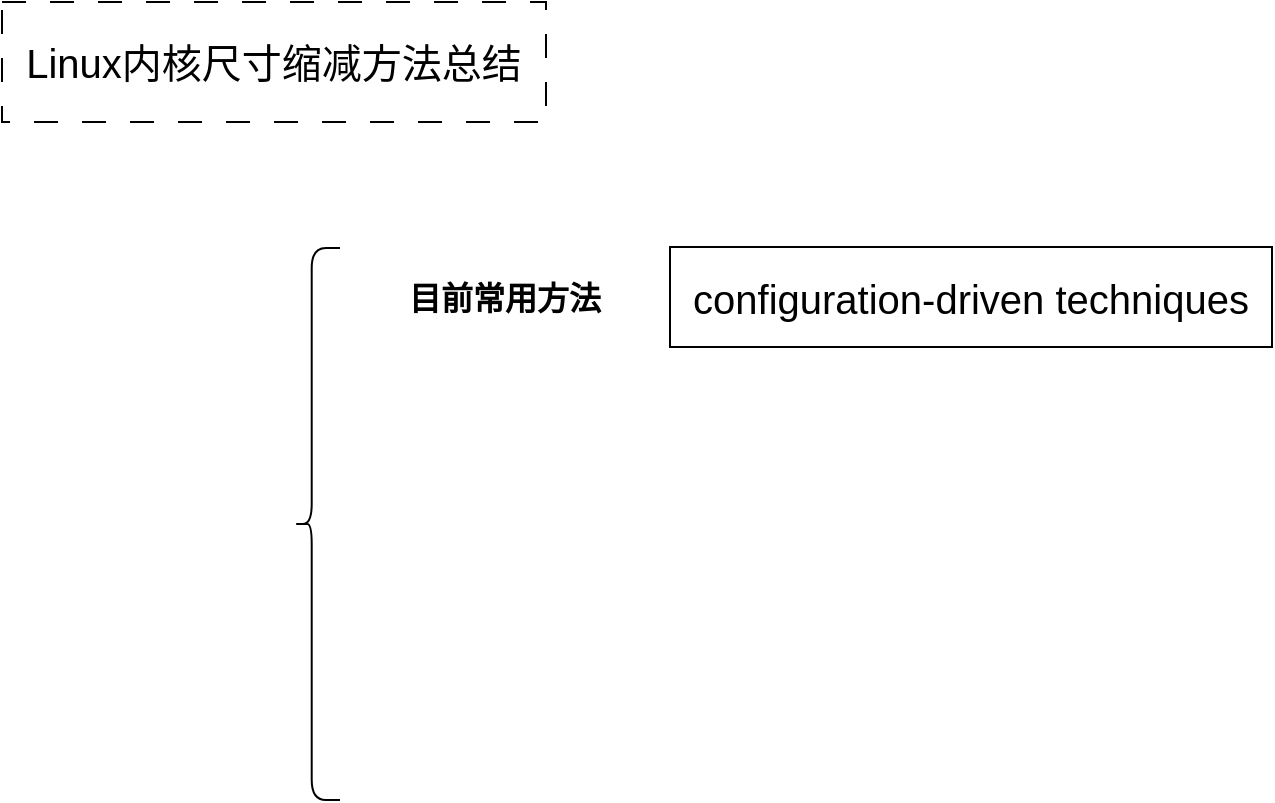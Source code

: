 <mxfile version="21.3.3" type="github">
  <diagram name="第 1 页" id="zZwxx3K8C3w1xwjBk0S7">
    <mxGraphModel dx="1793" dy="1451" grid="0" gridSize="10" guides="1" tooltips="1" connect="1" arrows="1" fold="1" page="0" pageScale="1" pageWidth="827" pageHeight="1169" math="0" shadow="0">
      <root>
        <mxCell id="0" />
        <mxCell id="1" parent="0" />
        <mxCell id="niadmOFnp_dnT3OxzhgZ-1" value="&lt;font style=&quot;font-size: 20px;&quot;&gt;Linux内核尺寸缩减方法总结&lt;/font&gt;" style="rounded=0;whiteSpace=wrap;html=1;fontSize=16;dashed=1;dashPattern=12 12;" vertex="1" parent="1">
          <mxGeometry x="-627" y="-471" width="272" height="60" as="geometry" />
        </mxCell>
        <mxCell id="niadmOFnp_dnT3OxzhgZ-3" value="" style="shape=curlyBracket;whiteSpace=wrap;html=1;rounded=1;labelPosition=left;verticalLabelPosition=middle;align=right;verticalAlign=middle;fontSize=16;size=0.385;" vertex="1" parent="1">
          <mxGeometry x="-481" y="-348" width="23" height="276" as="geometry" />
        </mxCell>
        <mxCell id="niadmOFnp_dnT3OxzhgZ-4" value="&lt;b&gt;目前常用方法&lt;/b&gt;" style="rounded=0;whiteSpace=wrap;html=1;fontSize=16;strokeColor=none;" vertex="1" parent="1">
          <mxGeometry x="-434" y="-343" width="117" height="39" as="geometry" />
        </mxCell>
        <mxCell id="niadmOFnp_dnT3OxzhgZ-5" value="&lt;font style=&quot;font-size: 20px;&quot;&gt;configuration-driven techniques&lt;/font&gt;" style="rounded=0;whiteSpace=wrap;html=1;fontSize=16;" vertex="1" parent="1">
          <mxGeometry x="-293" y="-348.5" width="301" height="50" as="geometry" />
        </mxCell>
      </root>
    </mxGraphModel>
  </diagram>
</mxfile>
